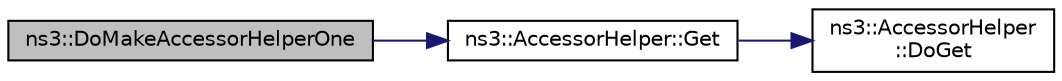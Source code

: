 digraph "ns3::DoMakeAccessorHelperOne"
{
 // LATEX_PDF_SIZE
  edge [fontname="Helvetica",fontsize="10",labelfontname="Helvetica",labelfontsize="10"];
  node [fontname="Helvetica",fontsize="10",shape=record];
  rankdir="LR";
  Node1 [label="ns3::DoMakeAccessorHelperOne",height=0.2,width=0.4,color="black", fillcolor="grey75", style="filled", fontcolor="black",tooltip="DoMakeAccessorHelperOne specialization for member containers."];
  Node1 -> Node2 [color="midnightblue",fontsize="10",style="solid",fontname="Helvetica"];
  Node2 [label="ns3::AccessorHelper::Get",height=0.2,width=0.4,color="black", fillcolor="white", style="filled",URL="$classns3_1_1_accessor_helper.html#a5ed997ddf35f92cc1a8d5451c895024f",tooltip="Get the value of the underlying member into the AttributeValue."];
  Node2 -> Node3 [color="midnightblue",fontsize="10",style="solid",fontname="Helvetica"];
  Node3 [label="ns3::AccessorHelper\l::DoGet",height=0.2,width=0.4,color="black", fillcolor="white", style="filled",URL="$classns3_1_1_accessor_helper.html#a872dc9e177b8c048899dde1656ed73e4",tooltip="Getter implementation."];
}
